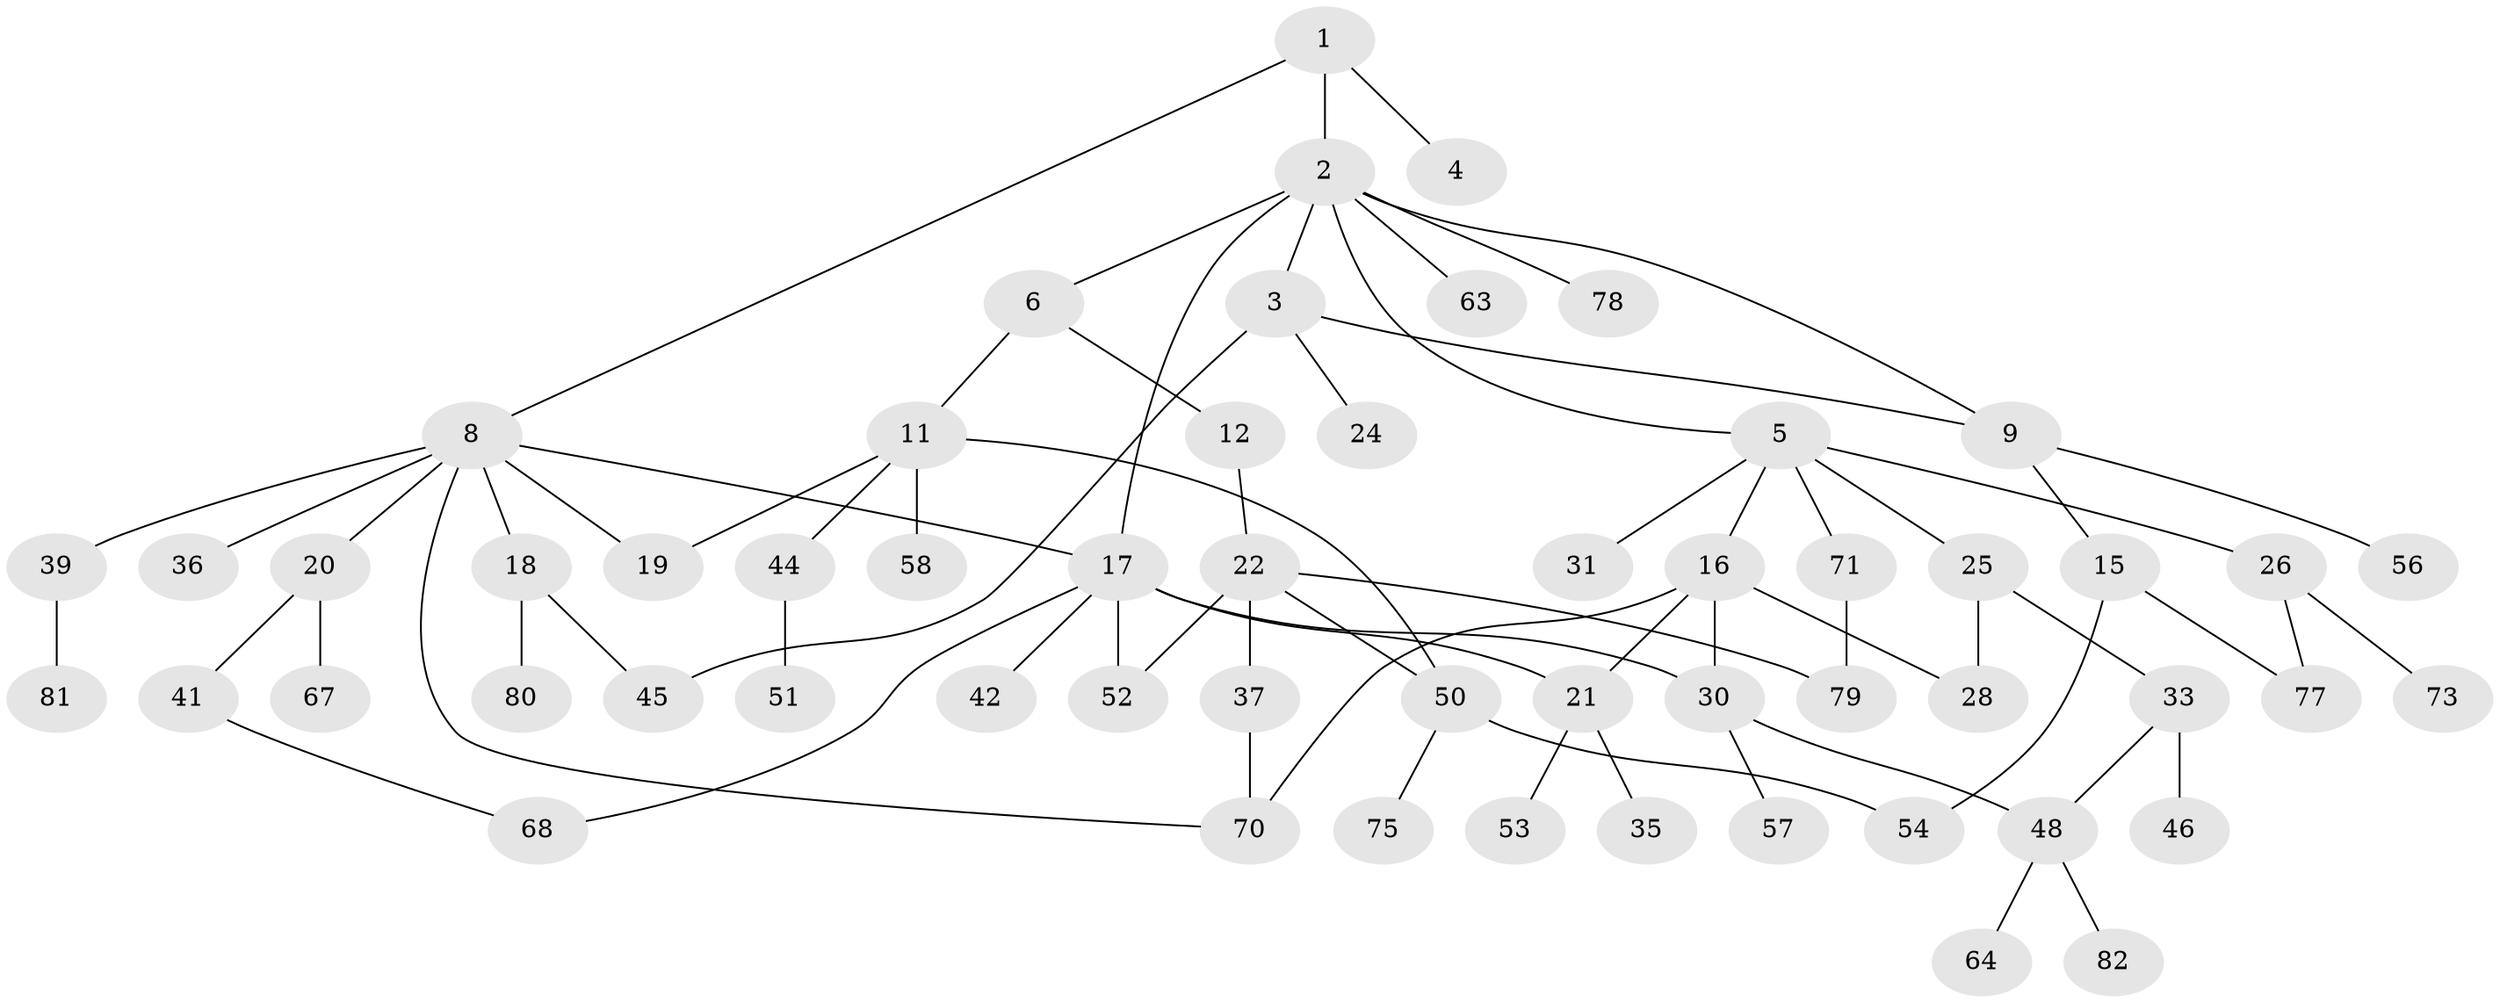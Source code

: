 // original degree distribution, {3: 0.1566265060240964, 9: 0.012048192771084338, 4: 0.08433734939759036, 2: 0.3253012048192771, 7: 0.012048192771084338, 5: 0.060240963855421686, 1: 0.3373493975903614, 6: 0.012048192771084338}
// Generated by graph-tools (version 1.1) at 2025/41/03/06/25 10:41:27]
// undirected, 57 vertices, 72 edges
graph export_dot {
graph [start="1"]
  node [color=gray90,style=filled];
  1;
  2 [super="+10"];
  3 [super="+13"];
  4 [super="+40"];
  5 [super="+7"];
  6 [super="+27"];
  8 [super="+14"];
  9 [super="+76"];
  11 [super="+69"];
  12 [super="+49"];
  15 [super="+47"];
  16 [super="+59"];
  17 [super="+38"];
  18 [super="+72"];
  19;
  20 [super="+29"];
  21 [super="+23"];
  22 [super="+34"];
  24;
  25;
  26 [super="+32"];
  28;
  30 [super="+55"];
  31;
  33;
  35;
  36;
  37 [super="+43"];
  39 [super="+66"];
  41;
  42;
  44;
  45 [super="+65"];
  46 [super="+62"];
  48 [super="+60"];
  50 [super="+83"];
  51;
  52 [super="+61"];
  53;
  54 [super="+74"];
  56;
  57;
  58;
  63;
  64;
  67;
  68;
  70;
  71;
  73;
  75;
  77;
  78;
  79;
  80;
  81;
  82;
  1 -- 2;
  1 -- 4;
  1 -- 8;
  2 -- 3;
  2 -- 5;
  2 -- 6;
  2 -- 9;
  2 -- 17;
  2 -- 63;
  2 -- 78;
  3 -- 24;
  3 -- 9;
  3 -- 45;
  5 -- 16;
  5 -- 71;
  5 -- 25;
  5 -- 26;
  5 -- 31;
  6 -- 11;
  6 -- 12;
  8 -- 18;
  8 -- 20;
  8 -- 36;
  8 -- 39;
  8 -- 70;
  8 -- 19;
  8 -- 17;
  9 -- 15;
  9 -- 56;
  11 -- 44;
  11 -- 58;
  11 -- 19;
  11 -- 50;
  12 -- 22;
  15 -- 77;
  15 -- 54;
  16 -- 28;
  16 -- 30;
  16 -- 70;
  16 -- 21;
  17 -- 21;
  17 -- 68;
  17 -- 52;
  17 -- 42;
  17 -- 30;
  18 -- 80;
  18 -- 45;
  20 -- 67;
  20 -- 41;
  21 -- 53;
  21 -- 35;
  22 -- 50;
  22 -- 52;
  22 -- 79;
  22 -- 37;
  25 -- 33;
  25 -- 28;
  26 -- 73;
  26 -- 77;
  30 -- 57;
  30 -- 48;
  33 -- 46;
  33 -- 48;
  37 -- 70;
  39 -- 81;
  41 -- 68;
  44 -- 51;
  48 -- 82;
  48 -- 64;
  50 -- 54;
  50 -- 75;
  71 -- 79;
}
